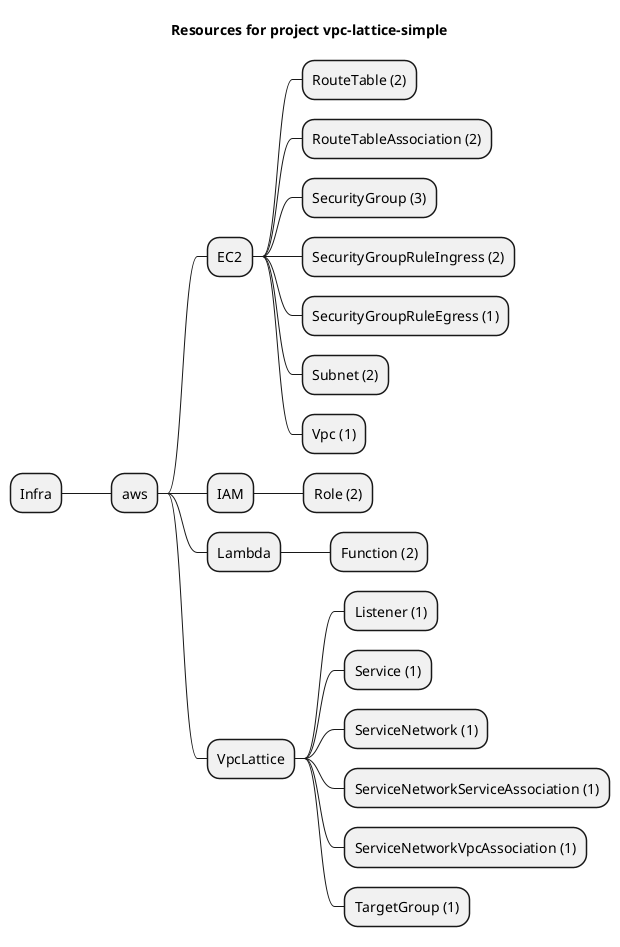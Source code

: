 @startmindmap
title Resources for project vpc-lattice-simple
skinparam monochrome true
+ Infra
++ aws
+++ EC2
++++ RouteTable (2)
++++ RouteTableAssociation (2)
++++ SecurityGroup (3)
++++ SecurityGroupRuleIngress (2)
++++ SecurityGroupRuleEgress (1)
++++ Subnet (2)
++++ Vpc (1)
+++ IAM
++++ Role (2)
+++ Lambda
++++ Function (2)
+++ VpcLattice
++++ Listener (1)
++++ Service (1)
++++ ServiceNetwork (1)
++++ ServiceNetworkServiceAssociation (1)
++++ ServiceNetworkVpcAssociation (1)
++++ TargetGroup (1)
@endmindmap